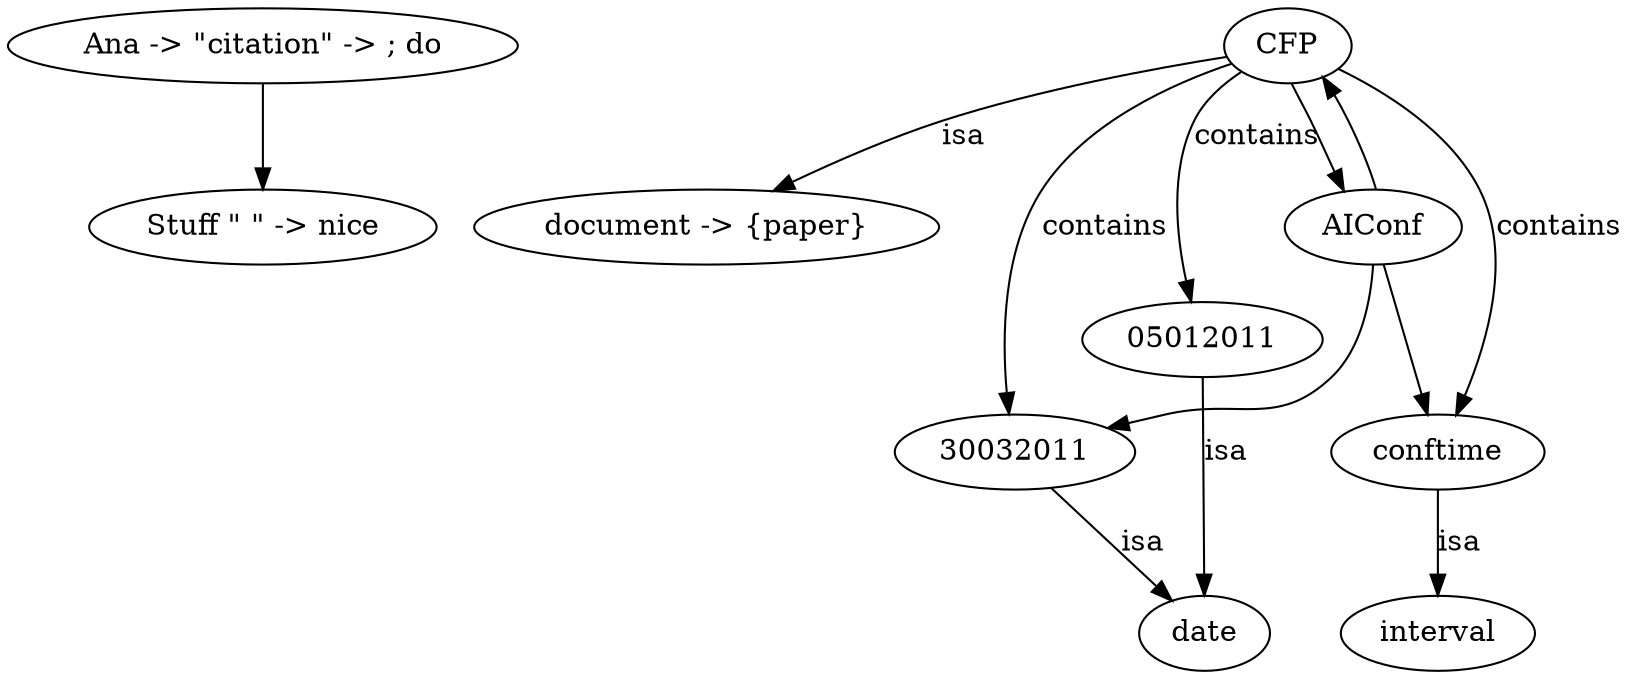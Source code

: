 digraph G {
	   "Ana -> \"citation\" -> ; do" -> "Stuff \" \" -> nice";		 
	CFP -> "document -> {paper}" [label="isa" expire_time = "18989" within = "18900 - 18989"];
	"AIConf" -> "30032011";
	 "CFP" -> "30032011" [label="contains"];
	CFP -> "05012011" [label="contains"];
	CFP -> "conftime" [label="contains"];
	"05012011" -> "date" [label="isa"];
	"conftime" -> "interval" [label="isa"];
	"30032011" -> "date" [label="isa"];
	"AIConf" -> CFP;
	"AIConf" -> "conftime";
	CFP -> "AIConf";
}